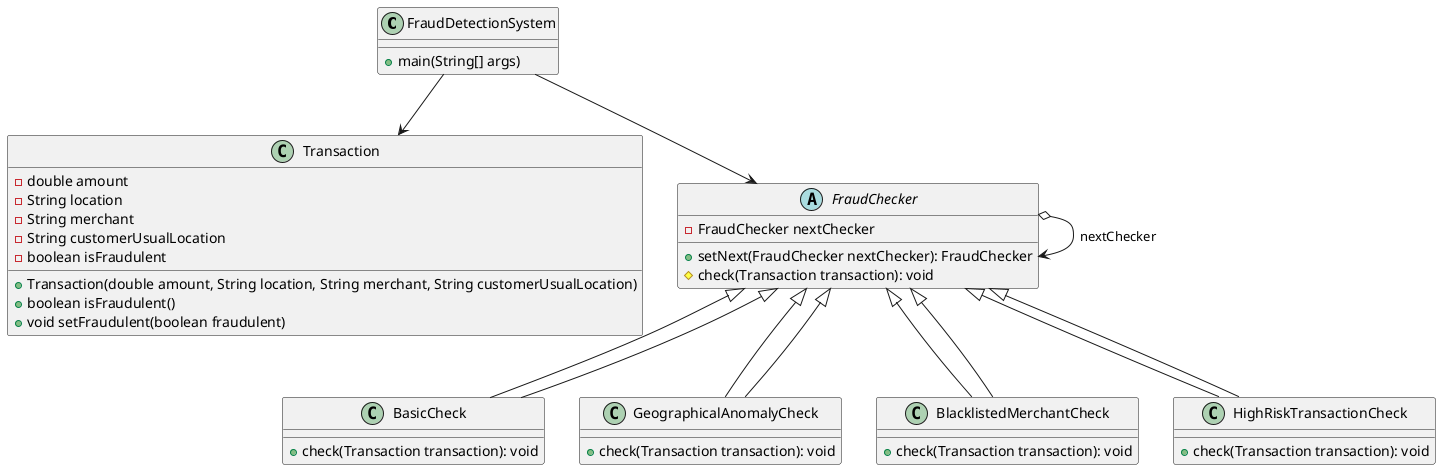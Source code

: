 @startuml
class FraudDetectionSystem {
    +main(String[] args)
}

class Transaction {
    -double amount
    -String location
    -String merchant
    -String customerUsualLocation
    -boolean isFraudulent
    +Transaction(double amount, String location, String merchant, String customerUsualLocation)
    +boolean isFraudulent()
    +void setFraudulent(boolean fraudulent)
}

abstract class FraudChecker {
    -FraudChecker nextChecker
    +setNext(FraudChecker nextChecker): FraudChecker
    #check(Transaction transaction): void
}

class BasicCheck extends FraudChecker {
    +check(Transaction transaction): void
}

class GeographicalAnomalyCheck extends FraudChecker {
    +check(Transaction transaction): void
}

class BlacklistedMerchantCheck extends FraudChecker {
    +check(Transaction transaction): void
}

class HighRiskTransactionCheck extends FraudChecker {
    +check(Transaction transaction): void
}

FraudDetectionSystem --> Transaction
FraudDetectionSystem --> FraudChecker
FraudChecker <|-- BasicCheck
FraudChecker <|-- GeographicalAnomalyCheck
FraudChecker <|-- BlacklistedMerchantCheck
FraudChecker <|-- HighRiskTransactionCheck
FraudChecker o--> FraudChecker : nextChecker
@enduml
